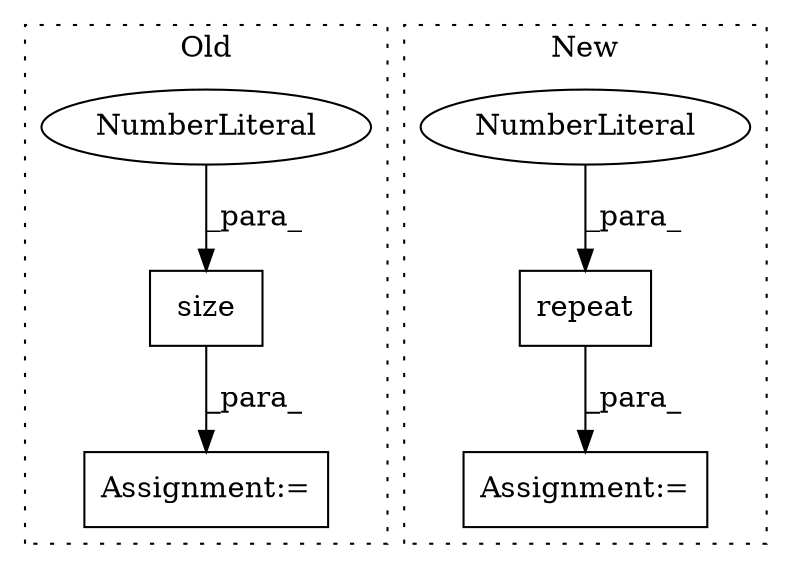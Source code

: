digraph G {
subgraph cluster0 {
1 [label="size" a="32" s="4912,4918" l="5,1" shape="box"];
4 [label="NumberLiteral" a="34" s="4917" l="1" shape="ellipse"];
5 [label="Assignment:=" a="7" s="4930" l="1" shape="box"];
label = "Old";
style="dotted";
}
subgraph cluster1 {
2 [label="repeat" a="32" s="5005,5040" l="7,1" shape="box"];
3 [label="NumberLiteral" a="34" s="5039" l="1" shape="ellipse"];
6 [label="Assignment:=" a="7" s="4986" l="1" shape="box"];
label = "New";
style="dotted";
}
1 -> 5 [label="_para_"];
2 -> 6 [label="_para_"];
3 -> 2 [label="_para_"];
4 -> 1 [label="_para_"];
}